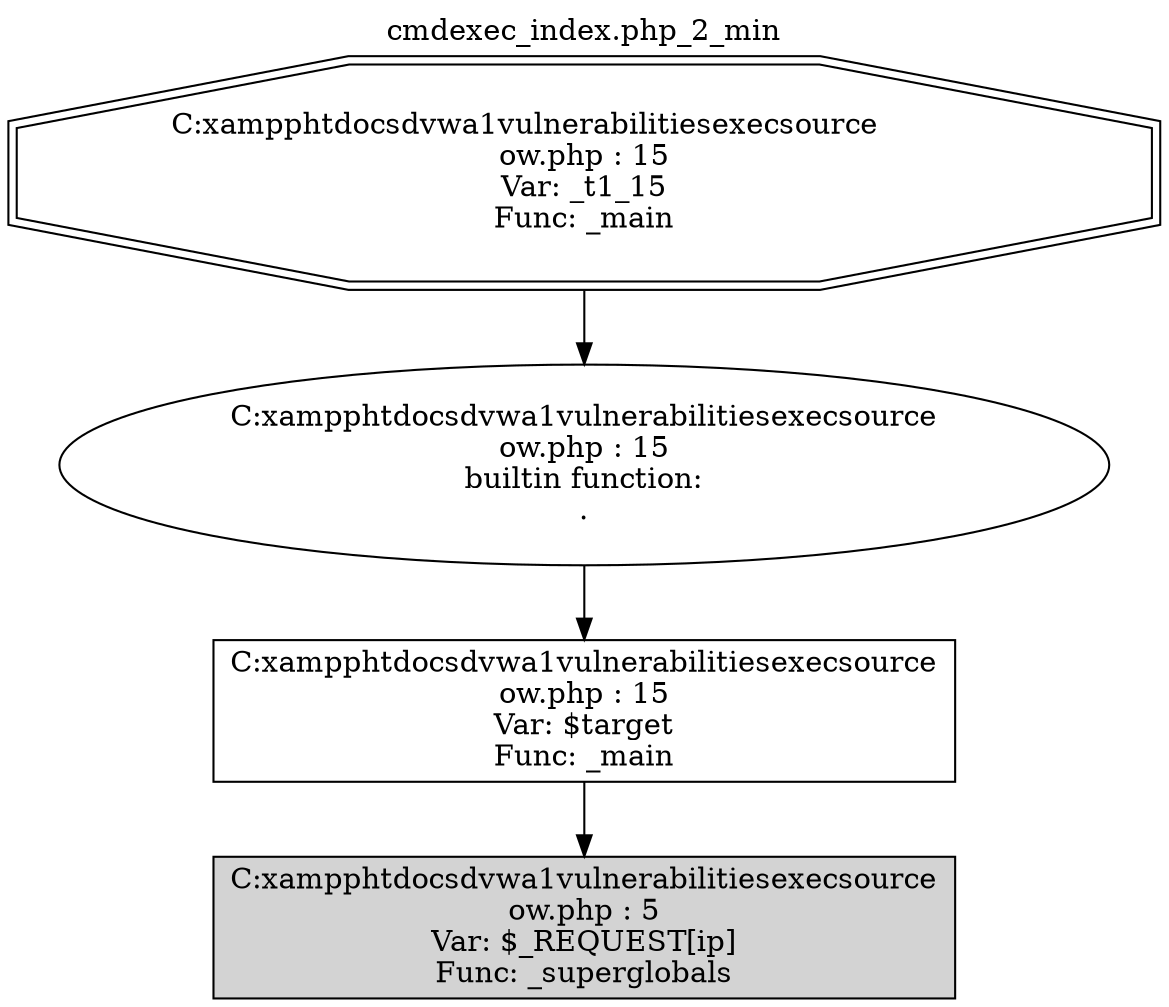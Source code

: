 digraph cfg {
  label="cmdexec_index.php_2_min";
  labelloc=t;
  n1 [shape=doubleoctagon, label="C:\xampp\htdocs\dvwa1\vulnerabilities\exec\source\low.php : 15\nVar: _t1_15\nFunc: _main\n"];
  n2 [shape=ellipse, label="C:\xampp\htdocs\dvwa1\vulnerabilities\exec\source\low.php : 15\nbuiltin function:\n.\n"];
  n3 [shape=box, label="C:\xampp\htdocs\dvwa1\vulnerabilities\exec\source\low.php : 15\nVar: $target\nFunc: _main\n"];
  n4 [shape=box, label="C:\xampp\htdocs\dvwa1\vulnerabilities\exec\source\low.php : 5\nVar: $_REQUEST[ip]\nFunc: _superglobals\n",style=filled];
  n1 -> n2;
  n2 -> n3;
  n3 -> n4;
}
